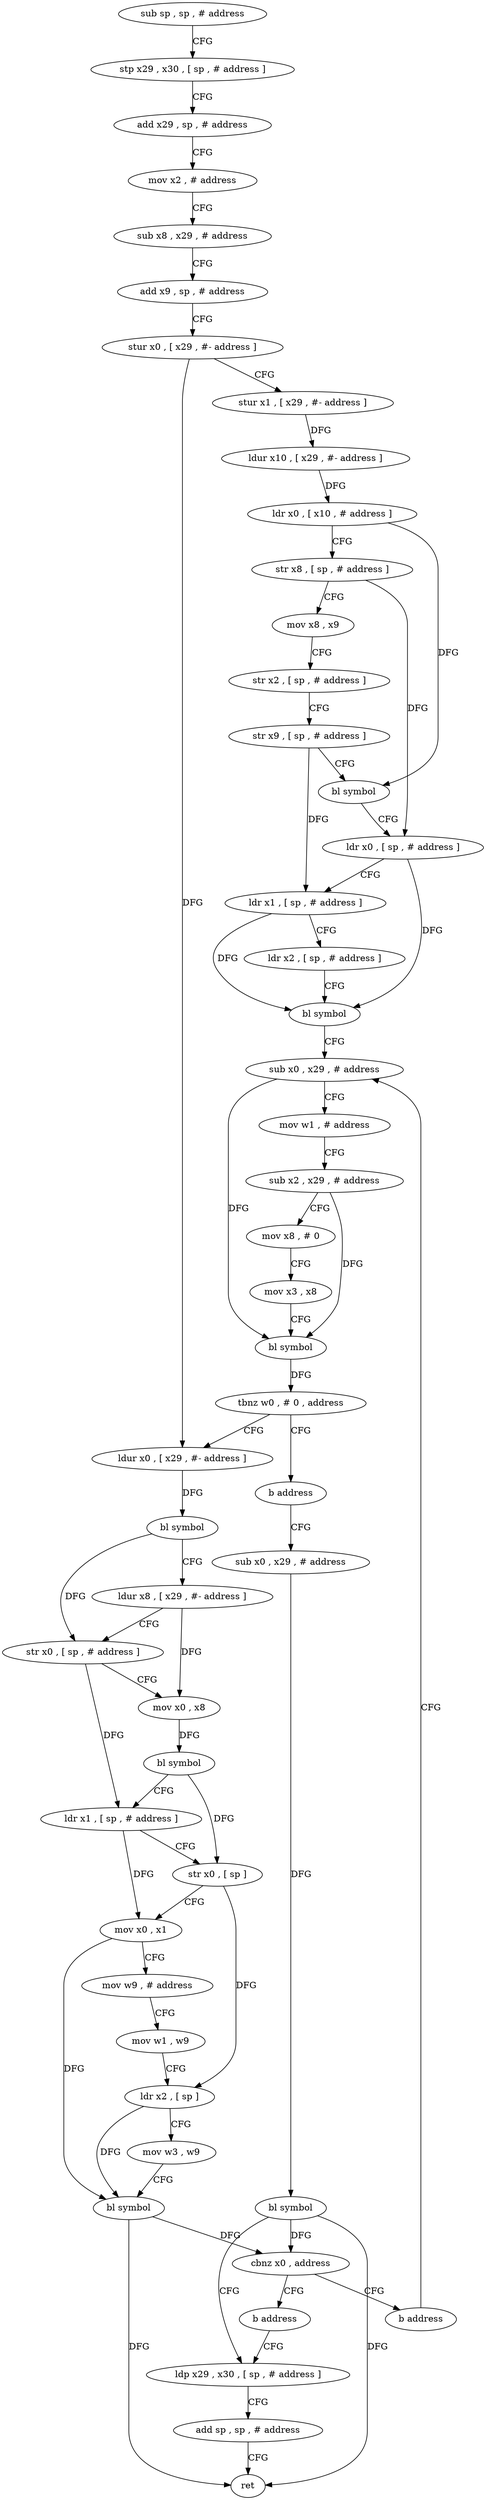 digraph "func" {
"86320" [label = "sub sp , sp , # address" ]
"86324" [label = "stp x29 , x30 , [ sp , # address ]" ]
"86328" [label = "add x29 , sp , # address" ]
"86332" [label = "mov x2 , # address" ]
"86336" [label = "sub x8 , x29 , # address" ]
"86340" [label = "add x9 , sp , # address" ]
"86344" [label = "stur x0 , [ x29 , #- address ]" ]
"86348" [label = "stur x1 , [ x29 , #- address ]" ]
"86352" [label = "ldur x10 , [ x29 , #- address ]" ]
"86356" [label = "ldr x0 , [ x10 , # address ]" ]
"86360" [label = "str x8 , [ sp , # address ]" ]
"86364" [label = "mov x8 , x9" ]
"86368" [label = "str x2 , [ sp , # address ]" ]
"86372" [label = "str x9 , [ sp , # address ]" ]
"86376" [label = "bl symbol" ]
"86380" [label = "ldr x0 , [ sp , # address ]" ]
"86384" [label = "ldr x1 , [ sp , # address ]" ]
"86388" [label = "ldr x2 , [ sp , # address ]" ]
"86392" [label = "bl symbol" ]
"86396" [label = "sub x0 , x29 , # address" ]
"86428" [label = "ldur x0 , [ x29 , #- address ]" ]
"86432" [label = "bl symbol" ]
"86436" [label = "ldur x8 , [ x29 , #- address ]" ]
"86440" [label = "str x0 , [ sp , # address ]" ]
"86444" [label = "mov x0 , x8" ]
"86448" [label = "bl symbol" ]
"86452" [label = "ldr x1 , [ sp , # address ]" ]
"86456" [label = "str x0 , [ sp ]" ]
"86460" [label = "mov x0 , x1" ]
"86464" [label = "mov w9 , # address" ]
"86468" [label = "mov w1 , w9" ]
"86472" [label = "ldr x2 , [ sp ]" ]
"86476" [label = "mov w3 , w9" ]
"86480" [label = "bl symbol" ]
"86484" [label = "cbnz x0 , address" ]
"86492" [label = "b address" ]
"86488" [label = "b address" ]
"86424" [label = "b address" ]
"86496" [label = "sub x0 , x29 , # address" ]
"86504" [label = "ldp x29 , x30 , [ sp , # address ]" ]
"86500" [label = "bl symbol" ]
"86400" [label = "mov w1 , # address" ]
"86404" [label = "sub x2 , x29 , # address" ]
"86408" [label = "mov x8 , # 0" ]
"86412" [label = "mov x3 , x8" ]
"86416" [label = "bl symbol" ]
"86420" [label = "tbnz w0 , # 0 , address" ]
"86508" [label = "add sp , sp , # address" ]
"86512" [label = "ret" ]
"86320" -> "86324" [ label = "CFG" ]
"86324" -> "86328" [ label = "CFG" ]
"86328" -> "86332" [ label = "CFG" ]
"86332" -> "86336" [ label = "CFG" ]
"86336" -> "86340" [ label = "CFG" ]
"86340" -> "86344" [ label = "CFG" ]
"86344" -> "86348" [ label = "CFG" ]
"86344" -> "86428" [ label = "DFG" ]
"86348" -> "86352" [ label = "DFG" ]
"86352" -> "86356" [ label = "DFG" ]
"86356" -> "86360" [ label = "CFG" ]
"86356" -> "86376" [ label = "DFG" ]
"86360" -> "86364" [ label = "CFG" ]
"86360" -> "86380" [ label = "DFG" ]
"86364" -> "86368" [ label = "CFG" ]
"86368" -> "86372" [ label = "CFG" ]
"86372" -> "86376" [ label = "CFG" ]
"86372" -> "86384" [ label = "DFG" ]
"86376" -> "86380" [ label = "CFG" ]
"86380" -> "86384" [ label = "CFG" ]
"86380" -> "86392" [ label = "DFG" ]
"86384" -> "86388" [ label = "CFG" ]
"86384" -> "86392" [ label = "DFG" ]
"86388" -> "86392" [ label = "CFG" ]
"86392" -> "86396" [ label = "CFG" ]
"86396" -> "86400" [ label = "CFG" ]
"86396" -> "86416" [ label = "DFG" ]
"86428" -> "86432" [ label = "DFG" ]
"86432" -> "86436" [ label = "CFG" ]
"86432" -> "86440" [ label = "DFG" ]
"86436" -> "86440" [ label = "CFG" ]
"86436" -> "86444" [ label = "DFG" ]
"86440" -> "86444" [ label = "CFG" ]
"86440" -> "86452" [ label = "DFG" ]
"86444" -> "86448" [ label = "DFG" ]
"86448" -> "86452" [ label = "CFG" ]
"86448" -> "86456" [ label = "DFG" ]
"86452" -> "86456" [ label = "CFG" ]
"86452" -> "86460" [ label = "DFG" ]
"86456" -> "86460" [ label = "CFG" ]
"86456" -> "86472" [ label = "DFG" ]
"86460" -> "86464" [ label = "CFG" ]
"86460" -> "86480" [ label = "DFG" ]
"86464" -> "86468" [ label = "CFG" ]
"86468" -> "86472" [ label = "CFG" ]
"86472" -> "86476" [ label = "CFG" ]
"86472" -> "86480" [ label = "DFG" ]
"86476" -> "86480" [ label = "CFG" ]
"86480" -> "86484" [ label = "DFG" ]
"86480" -> "86512" [ label = "DFG" ]
"86484" -> "86492" [ label = "CFG" ]
"86484" -> "86488" [ label = "CFG" ]
"86492" -> "86396" [ label = "CFG" ]
"86488" -> "86504" [ label = "CFG" ]
"86424" -> "86496" [ label = "CFG" ]
"86496" -> "86500" [ label = "DFG" ]
"86504" -> "86508" [ label = "CFG" ]
"86500" -> "86504" [ label = "CFG" ]
"86500" -> "86484" [ label = "DFG" ]
"86500" -> "86512" [ label = "DFG" ]
"86400" -> "86404" [ label = "CFG" ]
"86404" -> "86408" [ label = "CFG" ]
"86404" -> "86416" [ label = "DFG" ]
"86408" -> "86412" [ label = "CFG" ]
"86412" -> "86416" [ label = "CFG" ]
"86416" -> "86420" [ label = "DFG" ]
"86420" -> "86428" [ label = "CFG" ]
"86420" -> "86424" [ label = "CFG" ]
"86508" -> "86512" [ label = "CFG" ]
}
